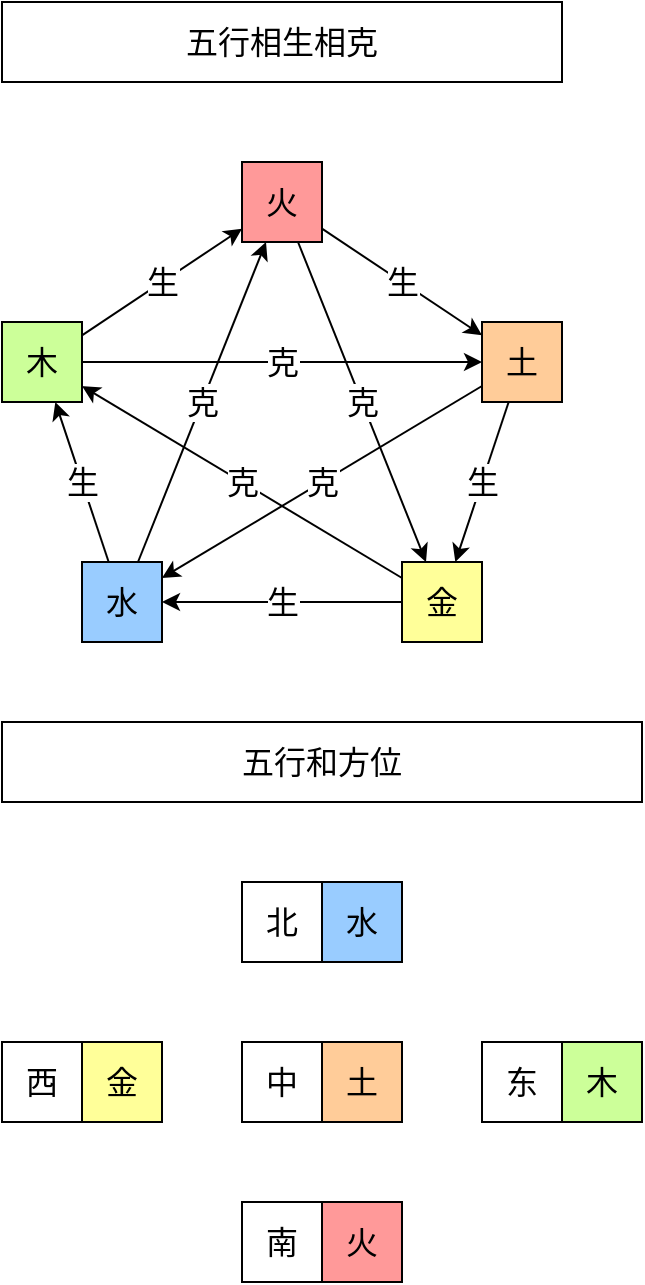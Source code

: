 <mxfile version="17.4.2" type="device"><diagram id="o49_7AWjl9Tnh_adjwUK" name="第 1 页"><mxGraphModel dx="1088" dy="843" grid="1" gridSize="10" guides="0" tooltips="1" connect="0" arrows="0" fold="1" page="1" pageScale="1" pageWidth="827" pageHeight="1169" math="0" shadow="0"><root><mxCell id="0"/><mxCell id="1" parent="0"/><mxCell id="XGUpDkwQv9ing9hpgRc5-74" value="木" style="rounded=0;whiteSpace=wrap;html=1;fontSize=16;fillColor=#CCFF99;" parent="1" vertex="1"><mxGeometry x="40" y="200" width="40" height="40" as="geometry"/></mxCell><mxCell id="XGUpDkwQv9ing9hpgRc5-75" value="火" style="rounded=0;whiteSpace=wrap;html=1;fontSize=16;fillColor=#FF9999;" parent="1" vertex="1"><mxGeometry x="160" y="120" width="40" height="40" as="geometry"/></mxCell><mxCell id="XGUpDkwQv9ing9hpgRc5-76" value="土" style="rounded=0;whiteSpace=wrap;html=1;fontSize=16;fillColor=#FFCC99;" parent="1" vertex="1"><mxGeometry x="280" y="200" width="40" height="40" as="geometry"/></mxCell><mxCell id="XGUpDkwQv9ing9hpgRc5-77" value="金" style="rounded=0;whiteSpace=wrap;html=1;fontSize=16;fillColor=#FFFF99;" parent="1" vertex="1"><mxGeometry x="240" y="320" width="40" height="40" as="geometry"/></mxCell><mxCell id="XGUpDkwQv9ing9hpgRc5-78" value="水" style="rounded=0;whiteSpace=wrap;html=1;fontSize=16;fillColor=#99CCFF;" parent="1" vertex="1"><mxGeometry x="80" y="320" width="40" height="40" as="geometry"/></mxCell><mxCell id="XGUpDkwQv9ing9hpgRc5-79" value="" style="endArrow=classic;html=1;rounded=0;fontSize=16;" parent="1" source="XGUpDkwQv9ing9hpgRc5-75" target="XGUpDkwQv9ing9hpgRc5-76" edge="1"><mxGeometry width="50" height="50" relative="1" as="geometry"><mxPoint x="240" y="60" as="sourcePoint"/><mxPoint x="400" y="60" as="targetPoint"/></mxGeometry></mxCell><mxCell id="XGUpDkwQv9ing9hpgRc5-80" value="生" style="edgeLabel;html=1;align=center;verticalAlign=middle;resizable=0;points=[];fontSize=16;" parent="XGUpDkwQv9ing9hpgRc5-79" vertex="1" connectable="0"><mxGeometry relative="1" as="geometry"><mxPoint as="offset"/></mxGeometry></mxCell><mxCell id="XGUpDkwQv9ing9hpgRc5-81" value="" style="endArrow=classic;html=1;rounded=0;fontSize=16;" parent="1" source="XGUpDkwQv9ing9hpgRc5-74" target="XGUpDkwQv9ing9hpgRc5-76" edge="1"><mxGeometry width="50" height="50" relative="1" as="geometry"><mxPoint x="250" y="110" as="sourcePoint"/><mxPoint x="410" y="110" as="targetPoint"/></mxGeometry></mxCell><mxCell id="XGUpDkwQv9ing9hpgRc5-82" value="克" style="edgeLabel;html=1;align=center;verticalAlign=middle;resizable=0;points=[];fontSize=16;" parent="XGUpDkwQv9ing9hpgRc5-81" vertex="1" connectable="0"><mxGeometry relative="1" as="geometry"><mxPoint as="offset"/></mxGeometry></mxCell><mxCell id="XGUpDkwQv9ing9hpgRc5-83" value="" style="endArrow=classic;html=1;rounded=0;fontSize=16;" parent="1" source="XGUpDkwQv9ing9hpgRc5-76" target="XGUpDkwQv9ing9hpgRc5-77" edge="1"><mxGeometry width="50" height="50" relative="1" as="geometry"><mxPoint x="210" y="120" as="sourcePoint"/><mxPoint x="290" y="180" as="targetPoint"/></mxGeometry></mxCell><mxCell id="XGUpDkwQv9ing9hpgRc5-84" value="生" style="edgeLabel;html=1;align=center;verticalAlign=middle;resizable=0;points=[];fontSize=16;" parent="XGUpDkwQv9ing9hpgRc5-83" vertex="1" connectable="0"><mxGeometry relative="1" as="geometry"><mxPoint as="offset"/></mxGeometry></mxCell><mxCell id="XGUpDkwQv9ing9hpgRc5-85" value="" style="endArrow=classic;html=1;rounded=0;fontSize=16;" parent="1" source="XGUpDkwQv9ing9hpgRc5-77" target="XGUpDkwQv9ing9hpgRc5-78" edge="1"><mxGeometry width="50" height="50" relative="1" as="geometry"><mxPoint x="310" y="210" as="sourcePoint"/><mxPoint x="270" y="290" as="targetPoint"/></mxGeometry></mxCell><mxCell id="XGUpDkwQv9ing9hpgRc5-86" value="生" style="edgeLabel;html=1;align=center;verticalAlign=middle;resizable=0;points=[];fontSize=16;" parent="XGUpDkwQv9ing9hpgRc5-85" vertex="1" connectable="0"><mxGeometry relative="1" as="geometry"><mxPoint as="offset"/></mxGeometry></mxCell><mxCell id="XGUpDkwQv9ing9hpgRc5-87" value="" style="endArrow=classic;html=1;rounded=0;fontSize=16;" parent="1" source="XGUpDkwQv9ing9hpgRc5-78" target="XGUpDkwQv9ing9hpgRc5-74" edge="1"><mxGeometry width="50" height="50" relative="1" as="geometry"><mxPoint x="210" y="370" as="sourcePoint"/><mxPoint x="130" y="370" as="targetPoint"/></mxGeometry></mxCell><mxCell id="XGUpDkwQv9ing9hpgRc5-88" value="生" style="edgeLabel;html=1;align=center;verticalAlign=middle;resizable=0;points=[];fontSize=16;" parent="XGUpDkwQv9ing9hpgRc5-87" vertex="1" connectable="0"><mxGeometry relative="1" as="geometry"><mxPoint as="offset"/></mxGeometry></mxCell><mxCell id="XGUpDkwQv9ing9hpgRc5-89" value="" style="endArrow=classic;html=1;rounded=0;fontSize=16;" parent="1" source="XGUpDkwQv9ing9hpgRc5-74" target="XGUpDkwQv9ing9hpgRc5-75" edge="1"><mxGeometry width="50" height="50" relative="1" as="geometry"><mxPoint x="70" y="330" as="sourcePoint"/><mxPoint x="30" y="250" as="targetPoint"/></mxGeometry></mxCell><mxCell id="XGUpDkwQv9ing9hpgRc5-90" value="生" style="edgeLabel;html=1;align=center;verticalAlign=middle;resizable=0;points=[];fontSize=16;" parent="XGUpDkwQv9ing9hpgRc5-89" vertex="1" connectable="0"><mxGeometry relative="1" as="geometry"><mxPoint as="offset"/></mxGeometry></mxCell><mxCell id="XGUpDkwQv9ing9hpgRc5-91" value="" style="endArrow=classic;html=1;rounded=0;fontSize=16;" parent="1" source="XGUpDkwQv9ing9hpgRc5-76" target="XGUpDkwQv9ing9hpgRc5-78" edge="1"><mxGeometry width="50" height="50" relative="1" as="geometry"><mxPoint x="50" y="210" as="sourcePoint"/><mxPoint x="290" y="210" as="targetPoint"/></mxGeometry></mxCell><mxCell id="XGUpDkwQv9ing9hpgRc5-92" value="克" style="edgeLabel;html=1;align=center;verticalAlign=middle;resizable=0;points=[];fontSize=16;" parent="XGUpDkwQv9ing9hpgRc5-91" vertex="1" connectable="0"><mxGeometry relative="1" as="geometry"><mxPoint as="offset"/></mxGeometry></mxCell><mxCell id="XGUpDkwQv9ing9hpgRc5-93" value="" style="endArrow=classic;html=1;rounded=0;fontSize=16;" parent="1" source="XGUpDkwQv9ing9hpgRc5-78" target="XGUpDkwQv9ing9hpgRc5-75" edge="1"><mxGeometry width="50" height="50" relative="1" as="geometry"><mxPoint x="290" y="236.667" as="sourcePoint"/><mxPoint x="130" y="343.333" as="targetPoint"/></mxGeometry></mxCell><mxCell id="XGUpDkwQv9ing9hpgRc5-94" value="克" style="edgeLabel;html=1;align=center;verticalAlign=middle;resizable=0;points=[];fontSize=16;" parent="XGUpDkwQv9ing9hpgRc5-93" vertex="1" connectable="0"><mxGeometry relative="1" as="geometry"><mxPoint as="offset"/></mxGeometry></mxCell><mxCell id="XGUpDkwQv9ing9hpgRc5-95" value="" style="endArrow=classic;html=1;rounded=0;fontSize=16;" parent="1" source="XGUpDkwQv9ing9hpgRc5-75" target="XGUpDkwQv9ing9hpgRc5-77" edge="1"><mxGeometry width="50" height="50" relative="1" as="geometry"><mxPoint x="101.429" y="330" as="sourcePoint"/><mxPoint x="158.571" y="130" as="targetPoint"/></mxGeometry></mxCell><mxCell id="XGUpDkwQv9ing9hpgRc5-96" value="克" style="edgeLabel;html=1;align=center;verticalAlign=middle;resizable=0;points=[];fontSize=16;" parent="XGUpDkwQv9ing9hpgRc5-95" vertex="1" connectable="0"><mxGeometry relative="1" as="geometry"><mxPoint as="offset"/></mxGeometry></mxCell><mxCell id="XGUpDkwQv9ing9hpgRc5-97" value="" style="endArrow=classic;html=1;rounded=0;fontSize=16;" parent="1" source="XGUpDkwQv9ing9hpgRc5-77" target="XGUpDkwQv9ing9hpgRc5-74" edge="1"><mxGeometry width="50" height="50" relative="1" as="geometry"><mxPoint x="181.429" y="130" as="sourcePoint"/><mxPoint x="238.571" y="330" as="targetPoint"/></mxGeometry></mxCell><mxCell id="XGUpDkwQv9ing9hpgRc5-98" value="克" style="edgeLabel;html=1;align=center;verticalAlign=middle;resizable=0;points=[];fontSize=16;" parent="XGUpDkwQv9ing9hpgRc5-97" vertex="1" connectable="0"><mxGeometry relative="1" as="geometry"><mxPoint as="offset"/></mxGeometry></mxCell><mxCell id="XGUpDkwQv9ing9hpgRc5-217" value="木" style="rounded=0;whiteSpace=wrap;html=1;fontSize=16;fillColor=#CCFF99;" parent="1" vertex="1"><mxGeometry x="320" y="560" width="40" height="40" as="geometry"/></mxCell><mxCell id="XGUpDkwQv9ing9hpgRc5-218" value="火" style="rounded=0;whiteSpace=wrap;html=1;fontSize=16;fillColor=#FF9999;" parent="1" vertex="1"><mxGeometry x="200" y="640" width="40" height="40" as="geometry"/></mxCell><mxCell id="XGUpDkwQv9ing9hpgRc5-219" value="土" style="rounded=0;whiteSpace=wrap;html=1;fontSize=16;fillColor=#FFCC99;" parent="1" vertex="1"><mxGeometry x="200" y="560" width="40" height="40" as="geometry"/></mxCell><mxCell id="XGUpDkwQv9ing9hpgRc5-220" value="金" style="rounded=0;whiteSpace=wrap;html=1;fontSize=16;fillColor=#FFFF99;" parent="1" vertex="1"><mxGeometry x="80" y="560" width="40" height="40" as="geometry"/></mxCell><mxCell id="XGUpDkwQv9ing9hpgRc5-221" value="水" style="rounded=0;whiteSpace=wrap;html=1;fontSize=16;fillColor=#99CCFF;" parent="1" vertex="1"><mxGeometry x="200" y="480" width="40" height="40" as="geometry"/></mxCell><mxCell id="XGUpDkwQv9ing9hpgRc5-222" value="东" style="rounded=0;whiteSpace=wrap;html=1;fontSize=16;" parent="1" vertex="1"><mxGeometry x="280" y="560" width="40" height="40" as="geometry"/></mxCell><mxCell id="XGUpDkwQv9ing9hpgRc5-223" value="南" style="rounded=0;whiteSpace=wrap;html=1;fontSize=16;" parent="1" vertex="1"><mxGeometry x="160" y="640" width="40" height="40" as="geometry"/></mxCell><mxCell id="XGUpDkwQv9ing9hpgRc5-224" value="西" style="rounded=0;whiteSpace=wrap;html=1;fontSize=16;" parent="1" vertex="1"><mxGeometry x="40" y="560" width="40" height="40" as="geometry"/></mxCell><mxCell id="XGUpDkwQv9ing9hpgRc5-225" value="北" style="rounded=0;whiteSpace=wrap;html=1;fontSize=16;" parent="1" vertex="1"><mxGeometry x="160" y="480" width="40" height="40" as="geometry"/></mxCell><mxCell id="XGUpDkwQv9ing9hpgRc5-226" value="中" style="rounded=0;whiteSpace=wrap;html=1;fontSize=16;" parent="1" vertex="1"><mxGeometry x="160" y="560" width="40" height="40" as="geometry"/></mxCell><mxCell id="oqk7QPbLyBQ4XuAhY48Z-1" value="五行相生相克" style="rounded=0;whiteSpace=wrap;html=1;fontSize=16;" parent="1" vertex="1"><mxGeometry x="40" y="40" width="280" height="40" as="geometry"/></mxCell><mxCell id="oqk7QPbLyBQ4XuAhY48Z-7" value="五行和方位" style="rounded=0;whiteSpace=wrap;html=1;fontSize=16;" parent="1" vertex="1"><mxGeometry x="40" y="400" width="320" height="40" as="geometry"/></mxCell></root></mxGraphModel></diagram></mxfile>